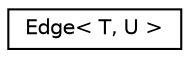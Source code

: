 digraph "Graphical Class Hierarchy"
{
  edge [fontname="Helvetica",fontsize="10",labelfontname="Helvetica",labelfontsize="10"];
  node [fontname="Helvetica",fontsize="10",shape=record];
  rankdir="LR";
  Node1 [label="Edge\< T, U \>",height=0.2,width=0.4,color="black", fillcolor="white", style="filled",URL="$class_edge.html"];
}
